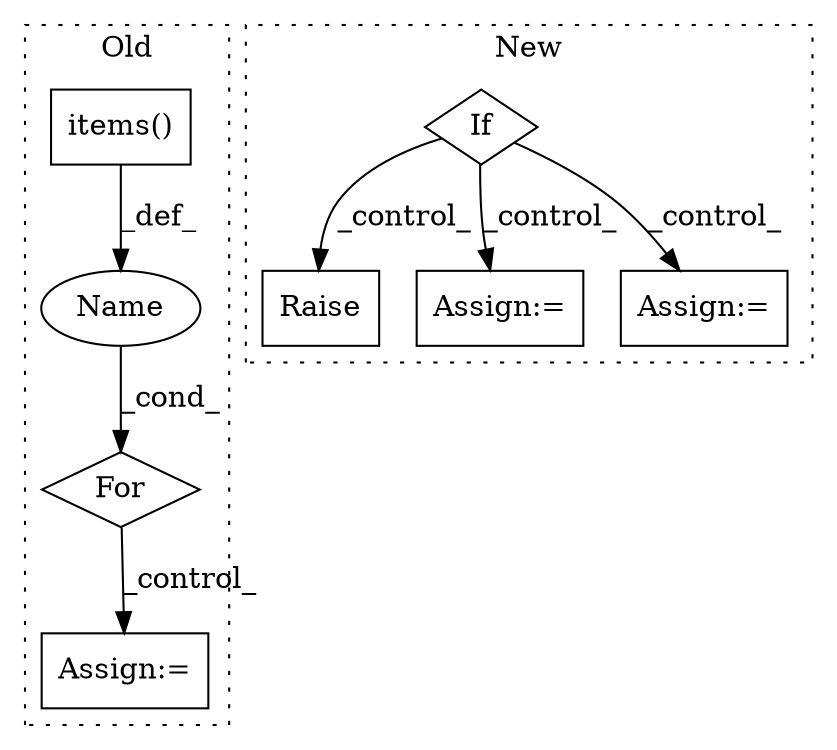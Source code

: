 digraph G {
subgraph cluster0 {
1 [label="items()" a="75" s="54140" l="12" shape="box"];
3 [label="For" a="107" s="54128,54152" l="4,22" shape="diamond"];
7 [label="Assign:=" a="68" s="54315" l="3" shape="box"];
8 [label="Name" a="87" s="54135" l="1" shape="ellipse"];
label = "Old";
style="dotted";
}
subgraph cluster1 {
2 [label="Raise" a="91" s="62888" l="6" shape="box"];
4 [label="If" a="96" s="60882" l="3" shape="diamond"];
5 [label="Assign:=" a="68" s="62668" l="3" shape="box"];
6 [label="Assign:=" a="68" s="62345" l="3" shape="box"];
label = "New";
style="dotted";
}
1 -> 8 [label="_def_"];
3 -> 7 [label="_control_"];
4 -> 2 [label="_control_"];
4 -> 5 [label="_control_"];
4 -> 6 [label="_control_"];
8 -> 3 [label="_cond_"];
}